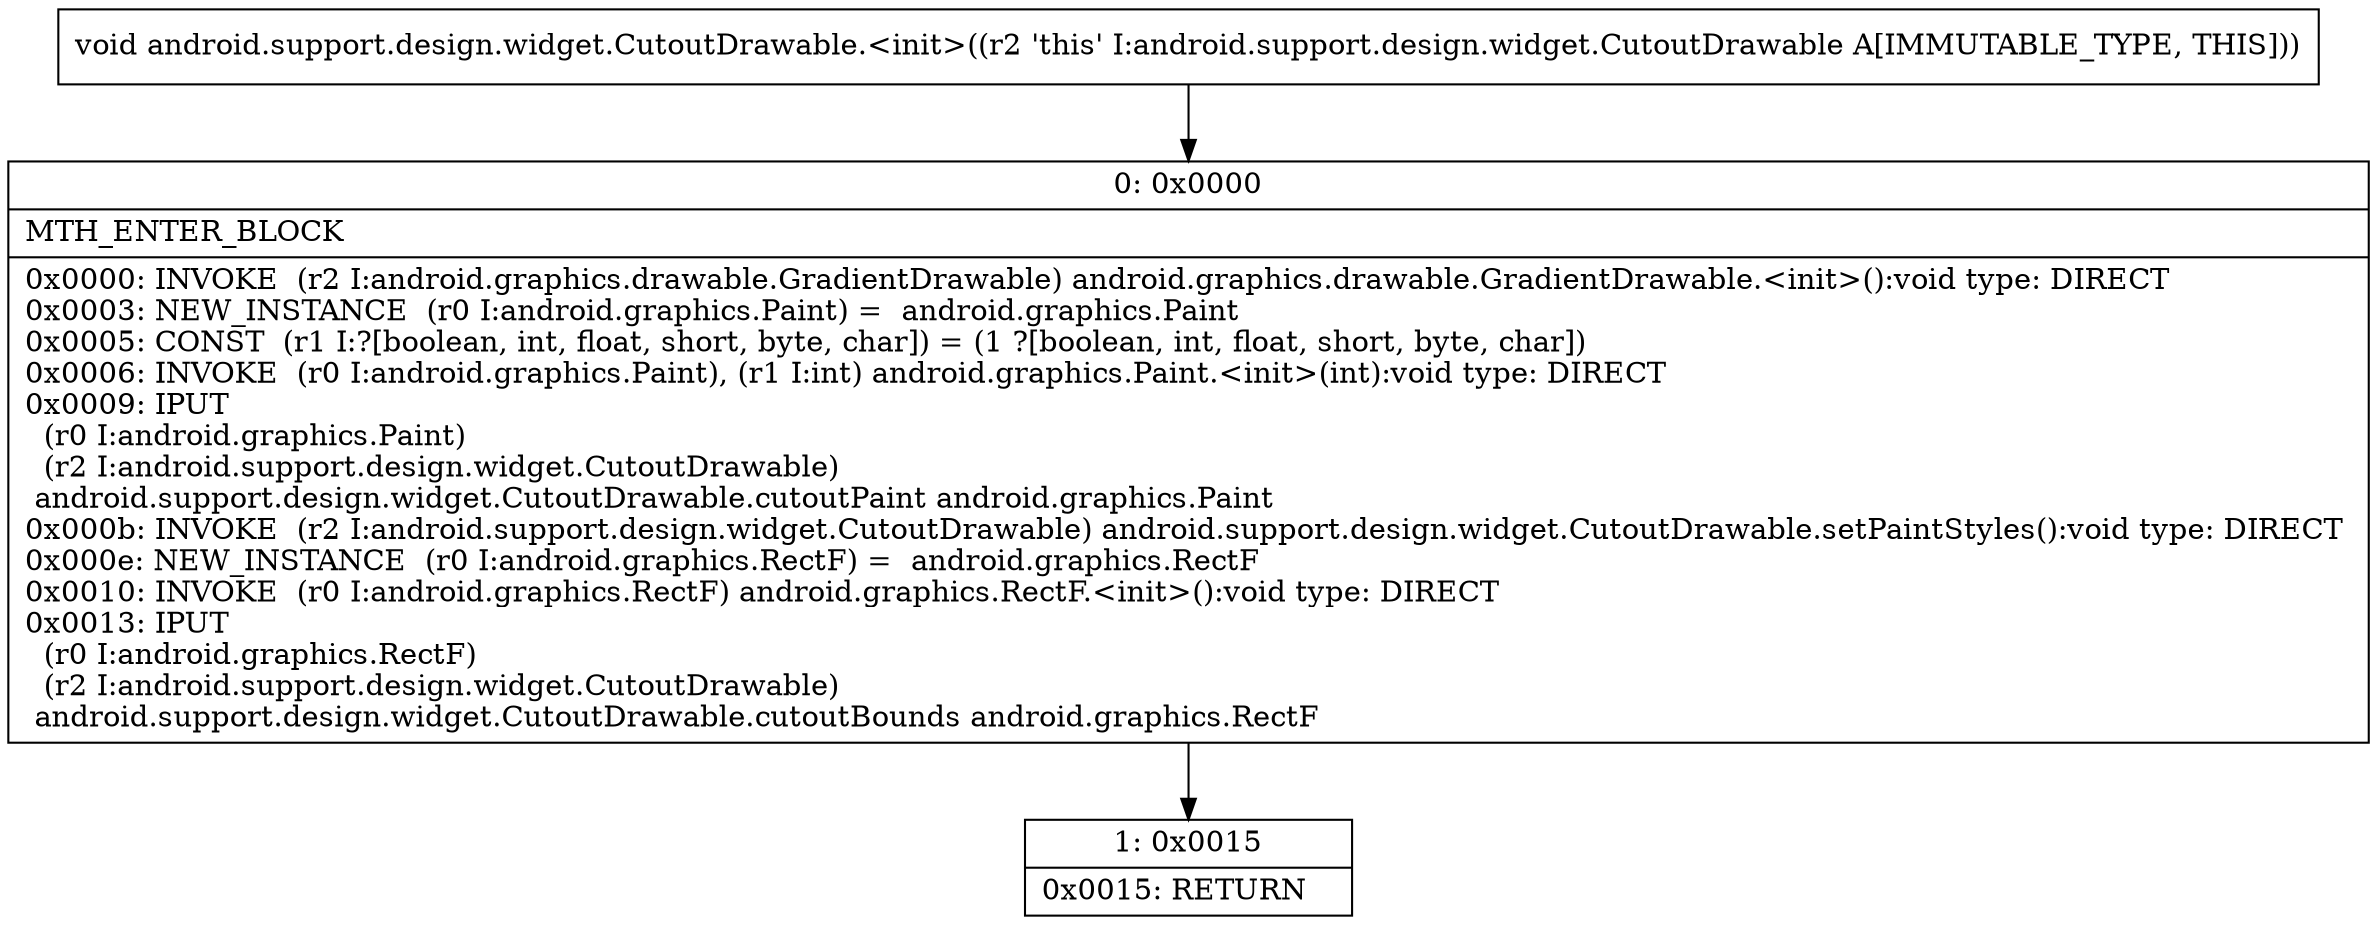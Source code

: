 digraph "CFG forandroid.support.design.widget.CutoutDrawable.\<init\>()V" {
Node_0 [shape=record,label="{0\:\ 0x0000|MTH_ENTER_BLOCK\l|0x0000: INVOKE  (r2 I:android.graphics.drawable.GradientDrawable) android.graphics.drawable.GradientDrawable.\<init\>():void type: DIRECT \l0x0003: NEW_INSTANCE  (r0 I:android.graphics.Paint) =  android.graphics.Paint \l0x0005: CONST  (r1 I:?[boolean, int, float, short, byte, char]) = (1 ?[boolean, int, float, short, byte, char]) \l0x0006: INVOKE  (r0 I:android.graphics.Paint), (r1 I:int) android.graphics.Paint.\<init\>(int):void type: DIRECT \l0x0009: IPUT  \l  (r0 I:android.graphics.Paint)\l  (r2 I:android.support.design.widget.CutoutDrawable)\l android.support.design.widget.CutoutDrawable.cutoutPaint android.graphics.Paint \l0x000b: INVOKE  (r2 I:android.support.design.widget.CutoutDrawable) android.support.design.widget.CutoutDrawable.setPaintStyles():void type: DIRECT \l0x000e: NEW_INSTANCE  (r0 I:android.graphics.RectF) =  android.graphics.RectF \l0x0010: INVOKE  (r0 I:android.graphics.RectF) android.graphics.RectF.\<init\>():void type: DIRECT \l0x0013: IPUT  \l  (r0 I:android.graphics.RectF)\l  (r2 I:android.support.design.widget.CutoutDrawable)\l android.support.design.widget.CutoutDrawable.cutoutBounds android.graphics.RectF \l}"];
Node_1 [shape=record,label="{1\:\ 0x0015|0x0015: RETURN   \l}"];
MethodNode[shape=record,label="{void android.support.design.widget.CutoutDrawable.\<init\>((r2 'this' I:android.support.design.widget.CutoutDrawable A[IMMUTABLE_TYPE, THIS])) }"];
MethodNode -> Node_0;
Node_0 -> Node_1;
}

